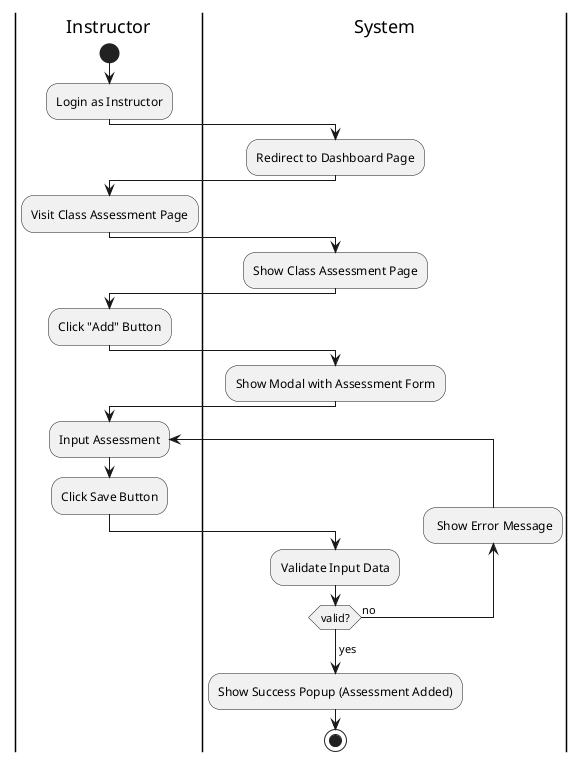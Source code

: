 @startuml AddAssessment
|Instructor|
start
:Login as Instructor;
|System|
:Redirect to Dashboard Page;
|Instructor|
:Visit Class Assessment Page;
|System|
:Show Class Assessment Page;
|Instructor|
:Click "Add" Button;
|System|
:Show Modal with Assessment Form;
|Instructor|
repeat :Input Assessment;
:Click Save Button;
|System|
:Validate Input Data;
backward: Show Error Message;
repeat while(valid?) is (no)
-> yes;
:Show Success Popup (Assessment Added);
stop
@enduml
